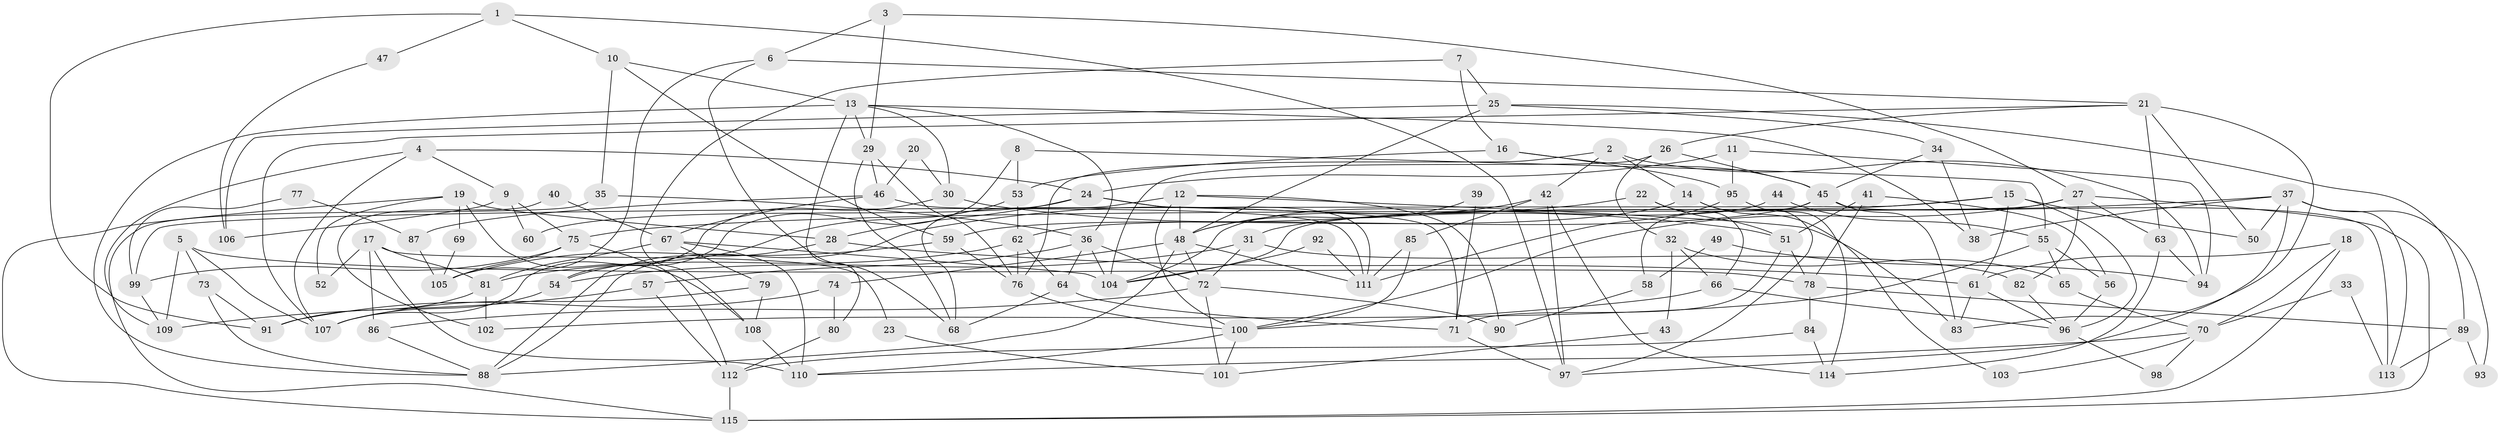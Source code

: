 // coarse degree distribution, {6: 0.13157894736842105, 7: 0.13157894736842105, 8: 0.09210526315789473, 4: 0.14473684210526316, 5: 0.11842105263157894, 3: 0.15789473684210525, 9: 0.06578947368421052, 2: 0.15789473684210525}
// Generated by graph-tools (version 1.1) at 2025/41/03/06/25 10:41:57]
// undirected, 115 vertices, 230 edges
graph export_dot {
graph [start="1"]
  node [color=gray90,style=filled];
  1;
  2;
  3;
  4;
  5;
  6;
  7;
  8;
  9;
  10;
  11;
  12;
  13;
  14;
  15;
  16;
  17;
  18;
  19;
  20;
  21;
  22;
  23;
  24;
  25;
  26;
  27;
  28;
  29;
  30;
  31;
  32;
  33;
  34;
  35;
  36;
  37;
  38;
  39;
  40;
  41;
  42;
  43;
  44;
  45;
  46;
  47;
  48;
  49;
  50;
  51;
  52;
  53;
  54;
  55;
  56;
  57;
  58;
  59;
  60;
  61;
  62;
  63;
  64;
  65;
  66;
  67;
  68;
  69;
  70;
  71;
  72;
  73;
  74;
  75;
  76;
  77;
  78;
  79;
  80;
  81;
  82;
  83;
  84;
  85;
  86;
  87;
  88;
  89;
  90;
  91;
  92;
  93;
  94;
  95;
  96;
  97;
  98;
  99;
  100;
  101;
  102;
  103;
  104;
  105;
  106;
  107;
  108;
  109;
  110;
  111;
  112;
  113;
  114;
  115;
  1 -- 97;
  1 -- 10;
  1 -- 47;
  1 -- 91;
  2 -- 14;
  2 -- 76;
  2 -- 42;
  2 -- 94;
  3 -- 27;
  3 -- 29;
  3 -- 6;
  4 -- 24;
  4 -- 107;
  4 -- 9;
  4 -- 109;
  5 -- 109;
  5 -- 107;
  5 -- 73;
  5 -- 78;
  6 -- 68;
  6 -- 21;
  6 -- 105;
  7 -- 16;
  7 -- 108;
  7 -- 25;
  8 -- 53;
  8 -- 54;
  8 -- 55;
  9 -- 75;
  9 -- 60;
  9 -- 106;
  10 -- 35;
  10 -- 59;
  10 -- 13;
  11 -- 95;
  11 -- 94;
  11 -- 24;
  12 -- 100;
  12 -- 48;
  12 -- 68;
  12 -- 83;
  12 -- 90;
  13 -- 38;
  13 -- 29;
  13 -- 30;
  13 -- 36;
  13 -- 80;
  13 -- 88;
  14 -- 97;
  14 -- 59;
  14 -- 103;
  15 -- 61;
  15 -- 96;
  15 -- 31;
  15 -- 50;
  15 -- 99;
  16 -- 45;
  16 -- 95;
  16 -- 53;
  17 -- 86;
  17 -- 81;
  17 -- 23;
  17 -- 52;
  17 -- 110;
  18 -- 115;
  18 -- 61;
  18 -- 70;
  19 -- 115;
  19 -- 28;
  19 -- 52;
  19 -- 69;
  19 -- 108;
  20 -- 30;
  20 -- 46;
  21 -- 50;
  21 -- 26;
  21 -- 63;
  21 -- 83;
  21 -- 107;
  22 -- 88;
  22 -- 51;
  22 -- 66;
  23 -- 101;
  24 -- 71;
  24 -- 28;
  24 -- 60;
  24 -- 111;
  25 -- 48;
  25 -- 34;
  25 -- 89;
  25 -- 106;
  26 -- 45;
  26 -- 32;
  26 -- 104;
  27 -- 100;
  27 -- 104;
  27 -- 63;
  27 -- 82;
  27 -- 115;
  28 -- 88;
  28 -- 61;
  29 -- 68;
  29 -- 46;
  29 -- 76;
  30 -- 51;
  30 -- 107;
  31 -- 54;
  31 -- 72;
  31 -- 82;
  32 -- 66;
  32 -- 43;
  32 -- 65;
  33 -- 70;
  33 -- 113;
  34 -- 45;
  34 -- 38;
  35 -- 115;
  35 -- 36;
  36 -- 104;
  36 -- 57;
  36 -- 64;
  36 -- 72;
  37 -- 75;
  37 -- 97;
  37 -- 38;
  37 -- 50;
  37 -- 93;
  37 -- 113;
  39 -- 48;
  39 -- 71;
  40 -- 102;
  40 -- 67;
  41 -- 78;
  41 -- 56;
  41 -- 51;
  42 -- 85;
  42 -- 48;
  42 -- 97;
  42 -- 114;
  43 -- 101;
  44 -- 55;
  44 -- 104;
  45 -- 83;
  45 -- 62;
  45 -- 58;
  45 -- 113;
  46 -- 111;
  46 -- 67;
  46 -- 87;
  47 -- 106;
  48 -- 72;
  48 -- 74;
  48 -- 88;
  48 -- 111;
  49 -- 58;
  49 -- 94;
  51 -- 78;
  51 -- 71;
  53 -- 62;
  53 -- 54;
  54 -- 107;
  55 -- 65;
  55 -- 56;
  55 -- 102;
  56 -- 96;
  57 -- 112;
  57 -- 109;
  58 -- 90;
  59 -- 76;
  59 -- 105;
  61 -- 83;
  61 -- 96;
  62 -- 81;
  62 -- 76;
  62 -- 64;
  63 -- 94;
  63 -- 114;
  64 -- 68;
  64 -- 71;
  65 -- 70;
  66 -- 96;
  66 -- 100;
  67 -- 110;
  67 -- 79;
  67 -- 81;
  67 -- 104;
  69 -- 105;
  70 -- 110;
  70 -- 98;
  70 -- 103;
  71 -- 97;
  72 -- 86;
  72 -- 90;
  72 -- 101;
  73 -- 88;
  73 -- 91;
  74 -- 91;
  74 -- 80;
  75 -- 99;
  75 -- 112;
  75 -- 105;
  76 -- 100;
  77 -- 99;
  77 -- 87;
  78 -- 89;
  78 -- 84;
  79 -- 107;
  79 -- 108;
  80 -- 112;
  81 -- 91;
  81 -- 102;
  82 -- 96;
  84 -- 114;
  84 -- 112;
  85 -- 111;
  85 -- 100;
  86 -- 88;
  87 -- 105;
  89 -- 113;
  89 -- 93;
  92 -- 104;
  92 -- 111;
  95 -- 111;
  95 -- 114;
  96 -- 98;
  99 -- 109;
  100 -- 110;
  100 -- 101;
  108 -- 110;
  112 -- 115;
}
